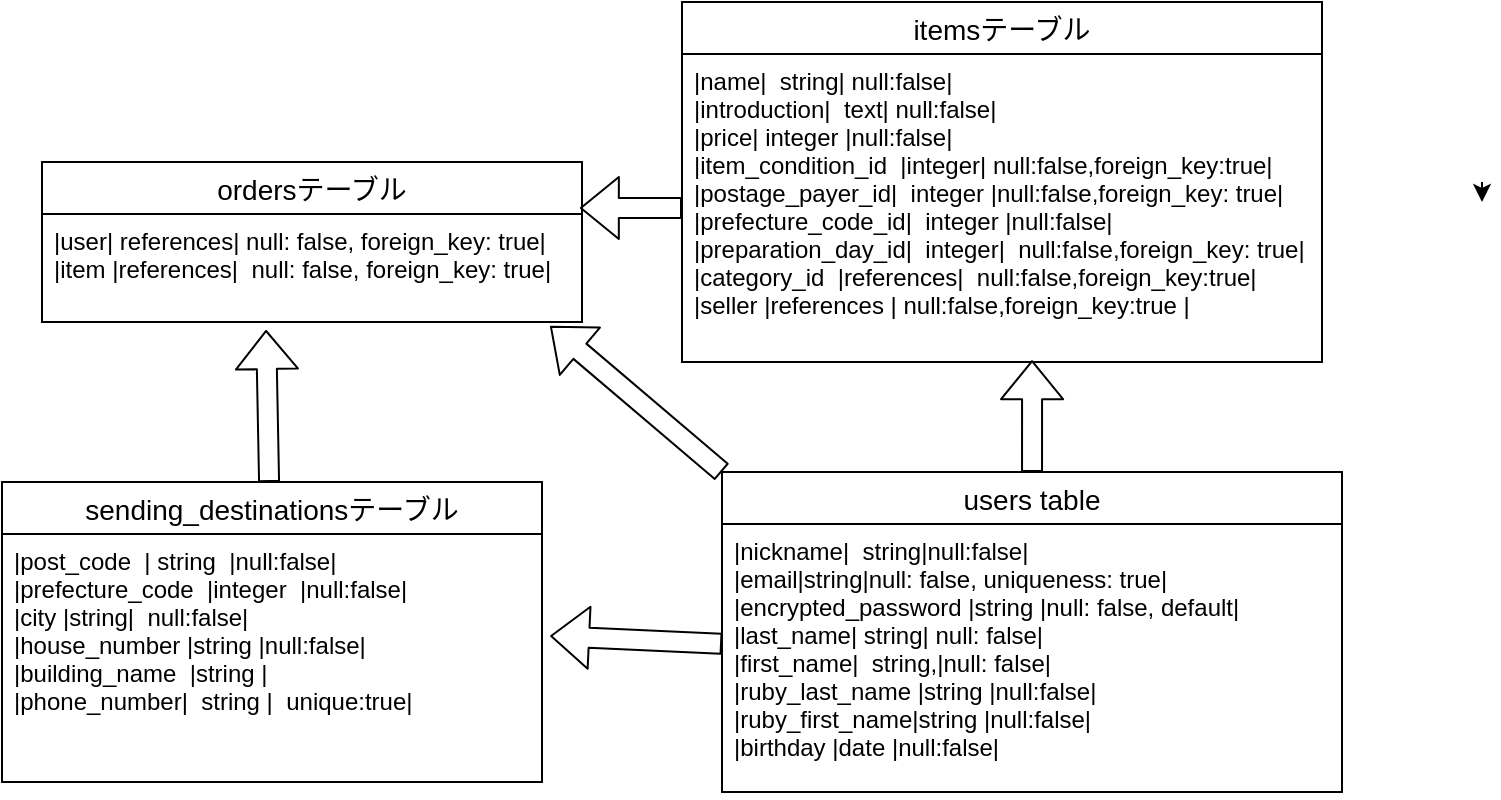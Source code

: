 <mxfile>
    <diagram id="vxFiwhB91vkq6C2tnrp5" name="ページ1">
        <mxGraphModel dx="1130" dy="779" grid="1" gridSize="10" guides="1" tooltips="1" connect="1" arrows="1" fold="1" page="1" pageScale="1" pageWidth="827" pageHeight="1169" math="0" shadow="0">
            <root>
                <mxCell id="0"/>
                <mxCell id="1" parent="0"/>
                <mxCell id="101" style="edgeStyle=none;shape=flexArrow;html=1;entryX=0.547;entryY=0.994;entryDx=0;entryDy=0;entryPerimeter=0;" edge="1" parent="1" source="28" target="55">
                    <mxGeometry relative="1" as="geometry"/>
                </mxCell>
                <mxCell id="102" style="edgeStyle=none;shape=flexArrow;html=1;exitX=0;exitY=0;exitDx=0;exitDy=0;entryX=0.941;entryY=1.037;entryDx=0;entryDy=0;entryPerimeter=0;" edge="1" parent="1" source="28" target="80">
                    <mxGeometry relative="1" as="geometry"/>
                </mxCell>
                <mxCell id="28" value="users table" style="swimlane;fontStyle=0;childLayout=stackLayout;horizontal=1;startSize=26;horizontalStack=0;resizeParent=1;resizeParentMax=0;resizeLast=0;collapsible=1;marginBottom=0;align=center;fontSize=14;" parent="1" vertex="1">
                    <mxGeometry x="370" y="275" width="310" height="160" as="geometry"/>
                </mxCell>
                <mxCell id="54" value="itemsテーブル" style="swimlane;fontStyle=0;childLayout=stackLayout;horizontal=1;startSize=26;horizontalStack=0;resizeParent=1;resizeParentMax=0;resizeLast=0;collapsible=1;marginBottom=0;align=center;fontSize=14;" parent="1" vertex="1">
                    <mxGeometry x="350" y="40" width="320" height="180" as="geometry"/>
                </mxCell>
                <mxCell id="55" value="|name|  string| null:false|&#10;|introduction|  text| null:false|&#10;|price| integer |null:false|&#10;|item_condition_id  |integer| null:false,foreign_key:true|&#10;|postage_payer_id|  integer |null:false,foreign_key: true|&#10;|prefecture_code_id|  integer |null:false|&#10;|preparation_day_id|  integer|  null:false,foreign_key: true|&#10;|category_id  |references|  null:false,foreign_key:true|&#10;|seller |references | null:false,foreign_key:true |" style="text;strokeColor=none;fillColor=none;spacingLeft=4;spacingRight=4;overflow=hidden;rotatable=0;points=[[0,0.5],[1,0.5]];portConstraint=eastwest;fontSize=12;" parent="54" vertex="1">
                    <mxGeometry y="26" width="320" height="154" as="geometry"/>
                </mxCell>
                <mxCell id="100" style="edgeStyle=none;html=1;exitX=1;exitY=0.75;exitDx=0;exitDy=0;" parent="1" edge="1">
                    <mxGeometry relative="1" as="geometry">
                        <mxPoint x="750" y="140" as="targetPoint"/>
                        <mxPoint x="750" y="130" as="sourcePoint"/>
                    </mxGeometry>
                </mxCell>
                <mxCell id="79" value="ordersテーブル" style="swimlane;fontStyle=0;childLayout=stackLayout;horizontal=1;startSize=26;horizontalStack=0;resizeParent=1;resizeParentMax=0;resizeLast=0;collapsible=1;marginBottom=0;align=center;fontSize=14;" parent="1" vertex="1">
                    <mxGeometry x="30" y="120" width="270" height="80" as="geometry"/>
                </mxCell>
                <mxCell id="80" value="|user| references| null: false, foreign_key: true|&#10;|item |references|  null: false, foreign_key: true|" style="text;strokeColor=none;fillColor=none;spacingLeft=4;spacingRight=4;overflow=hidden;rotatable=0;points=[[0,0.5],[1,0.5]];portConstraint=eastwest;fontSize=12;" parent="79" vertex="1">
                    <mxGeometry y="26" width="270" height="54" as="geometry"/>
                </mxCell>
                <mxCell id="105" style="edgeStyle=none;shape=flexArrow;html=1;entryX=0.415;entryY=1.074;entryDx=0;entryDy=0;entryPerimeter=0;" edge="1" parent="1" source="84" target="80">
                    <mxGeometry relative="1" as="geometry"/>
                </mxCell>
                <mxCell id="84" value="sending_destinationsテーブル" style="swimlane;fontStyle=0;childLayout=stackLayout;horizontal=1;startSize=26;horizontalStack=0;resizeParent=1;resizeParentMax=0;resizeLast=0;collapsible=1;marginBottom=0;align=center;fontSize=14;" parent="1" vertex="1">
                    <mxGeometry x="10" y="280" width="270" height="150" as="geometry"/>
                </mxCell>
                <mxCell id="85" value="|post_code  | string  |null:false|&#10;|prefecture_code  |integer  |null:false|&#10;|city |string|  null:false|&#10;|house_number |string |null:false|&#10;|building_name  |string |&#10;|phone_number|  string |  unique:true|" style="text;strokeColor=none;fillColor=none;spacingLeft=4;spacingRight=4;overflow=hidden;rotatable=0;points=[[0,0.5],[1,0.5]];portConstraint=eastwest;fontSize=12;" parent="84" vertex="1">
                    <mxGeometry y="26" width="270" height="124" as="geometry"/>
                </mxCell>
                <mxCell id="103" style="edgeStyle=none;shape=flexArrow;html=1;entryX=1.015;entryY=0.411;entryDx=0;entryDy=0;entryPerimeter=0;" edge="1" parent="1" source="29" target="85">
                    <mxGeometry relative="1" as="geometry"/>
                </mxCell>
                <mxCell id="29" value="|nickname|  string|null:false|&#10;|email|string|null: false, uniqueness: true|&#10;|encrypted_password |string |null: false, default|&#10;|last_name| string| null: false|&#10;|first_name|  string,|null: false|&#10;|ruby_last_name |string |null:false|&#10;|ruby_first_name|string |null:false|&#10;|birthday |date |null:false|&#10;" style="text;strokeColor=none;fillColor=none;spacingLeft=4;spacingRight=4;overflow=hidden;rotatable=0;points=[[0,0.5],[1,0.5]];portConstraint=eastwest;fontSize=12;" parent="1" vertex="1">
                    <mxGeometry x="370" y="301" width="310" height="134" as="geometry"/>
                </mxCell>
                <mxCell id="104" style="edgeStyle=none;shape=flexArrow;html=1;exitX=0;exitY=0.5;exitDx=0;exitDy=0;entryX=0.996;entryY=-0.056;entryDx=0;entryDy=0;entryPerimeter=0;" edge="1" parent="1" source="55" target="80">
                    <mxGeometry relative="1" as="geometry"/>
                </mxCell>
            </root>
        </mxGraphModel>
    </diagram>
</mxfile>